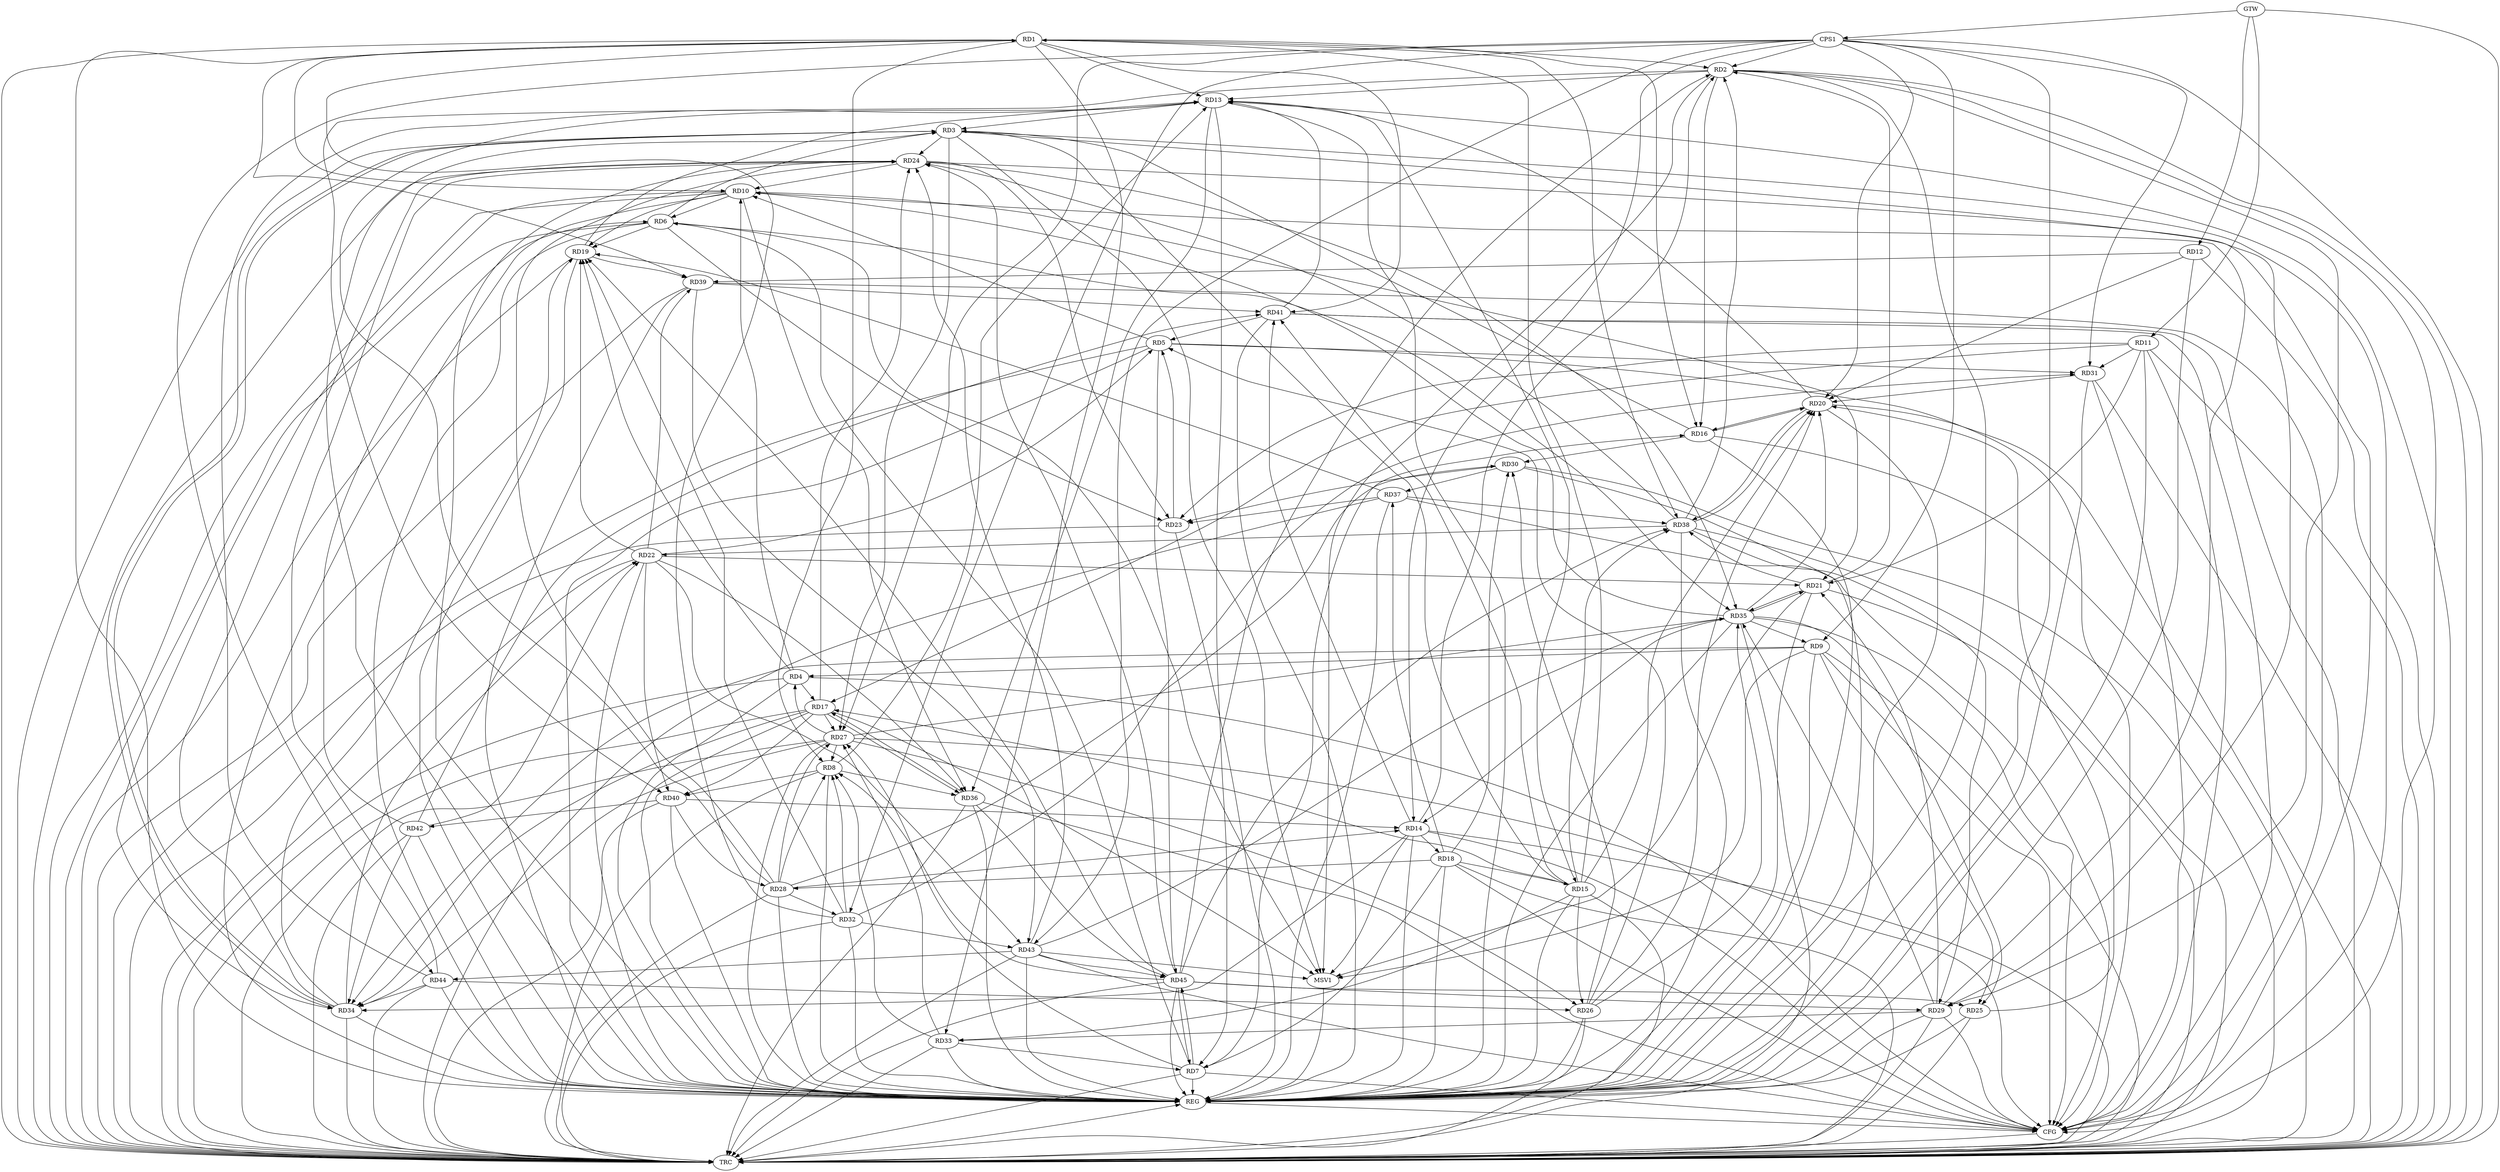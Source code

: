 strict digraph G {
  RD1 [ label="RD1" ];
  RD2 [ label="RD2" ];
  RD3 [ label="RD3" ];
  RD4 [ label="RD4" ];
  RD5 [ label="RD5" ];
  RD6 [ label="RD6" ];
  RD7 [ label="RD7" ];
  RD8 [ label="RD8" ];
  RD9 [ label="RD9" ];
  RD10 [ label="RD10" ];
  RD11 [ label="RD11" ];
  RD12 [ label="RD12" ];
  RD13 [ label="RD13" ];
  RD14 [ label="RD14" ];
  RD15 [ label="RD15" ];
  RD16 [ label="RD16" ];
  RD17 [ label="RD17" ];
  RD18 [ label="RD18" ];
  RD19 [ label="RD19" ];
  RD20 [ label="RD20" ];
  RD21 [ label="RD21" ];
  RD22 [ label="RD22" ];
  RD23 [ label="RD23" ];
  RD24 [ label="RD24" ];
  RD25 [ label="RD25" ];
  RD26 [ label="RD26" ];
  RD27 [ label="RD27" ];
  RD28 [ label="RD28" ];
  RD29 [ label="RD29" ];
  RD30 [ label="RD30" ];
  RD31 [ label="RD31" ];
  RD32 [ label="RD32" ];
  RD33 [ label="RD33" ];
  RD34 [ label="RD34" ];
  RD35 [ label="RD35" ];
  RD36 [ label="RD36" ];
  RD37 [ label="RD37" ];
  RD38 [ label="RD38" ];
  RD39 [ label="RD39" ];
  RD40 [ label="RD40" ];
  RD41 [ label="RD41" ];
  RD42 [ label="RD42" ];
  RD43 [ label="RD43" ];
  RD44 [ label="RD44" ];
  RD45 [ label="RD45" ];
  CPS1 [ label="CPS1" ];
  GTW [ label="GTW" ];
  REG [ label="REG" ];
  CFG [ label="CFG" ];
  TRC [ label="TRC" ];
  MSV1 [ label="MSV1" ];
  RD1 -> RD2;
  RD1 -> RD8;
  RD1 -> RD10;
  RD1 -> RD13;
  RD15 -> RD1;
  RD1 -> RD16;
  RD32 -> RD1;
  RD1 -> RD33;
  RD1 -> RD38;
  RD1 -> RD39;
  RD1 -> RD41;
  RD2 -> RD13;
  RD14 -> RD2;
  RD2 -> RD16;
  RD21 -> RD2;
  RD2 -> RD29;
  RD38 -> RD2;
  RD2 -> RD40;
  RD45 -> RD2;
  RD6 -> RD3;
  RD13 -> RD3;
  RD15 -> RD3;
  RD16 -> RD3;
  RD3 -> RD24;
  RD3 -> RD27;
  RD3 -> RD29;
  RD3 -> RD34;
  RD34 -> RD3;
  RD9 -> RD4;
  RD4 -> RD10;
  RD4 -> RD17;
  RD4 -> RD19;
  RD27 -> RD4;
  RD5 -> RD10;
  RD22 -> RD5;
  RD23 -> RD5;
  RD26 -> RD5;
  RD5 -> RD31;
  RD41 -> RD5;
  RD5 -> RD45;
  RD7 -> RD6;
  RD10 -> RD6;
  RD6 -> RD19;
  RD6 -> RD23;
  RD6 -> RD35;
  RD42 -> RD6;
  RD13 -> RD7;
  RD7 -> RD16;
  RD18 -> RD7;
  RD7 -> RD27;
  RD33 -> RD7;
  RD7 -> RD45;
  RD45 -> RD7;
  RD8 -> RD13;
  RD27 -> RD8;
  RD28 -> RD8;
  RD32 -> RD8;
  RD33 -> RD8;
  RD8 -> RD36;
  RD8 -> RD40;
  RD45 -> RD8;
  RD9 -> RD25;
  RD9 -> RD34;
  RD35 -> RD9;
  RD10 -> RD19;
  RD10 -> RD21;
  RD24 -> RD10;
  RD29 -> RD10;
  RD10 -> RD34;
  RD35 -> RD10;
  RD10 -> RD36;
  RD11 -> RD17;
  RD11 -> RD21;
  RD11 -> RD23;
  RD11 -> RD31;
  RD12 -> RD39;
  RD13 -> RD15;
  RD19 -> RD13;
  RD20 -> RD13;
  RD28 -> RD13;
  RD13 -> RD36;
  RD41 -> RD13;
  RD44 -> RD13;
  RD14 -> RD18;
  RD28 -> RD14;
  RD14 -> RD34;
  RD35 -> RD14;
  RD40 -> RD14;
  RD14 -> RD41;
  RD15 -> RD17;
  RD18 -> RD15;
  RD15 -> RD26;
  RD15 -> RD33;
  RD15 -> RD38;
  RD15 -> RD41;
  RD20 -> RD16;
  RD16 -> RD30;
  RD17 -> RD24;
  RD17 -> RD27;
  RD17 -> RD34;
  RD17 -> RD36;
  RD36 -> RD17;
  RD17 -> RD40;
  RD18 -> RD28;
  RD18 -> RD30;
  RD18 -> RD37;
  RD22 -> RD19;
  RD32 -> RD19;
  RD34 -> RD19;
  RD37 -> RD19;
  RD19 -> RD39;
  RD45 -> RD19;
  RD20 -> RD38;
  RD22 -> RD21;
  RD29 -> RD21;
  RD21 -> RD35;
  RD35 -> RD21;
  RD21 -> RD38;
  RD34 -> RD22;
  RD22 -> RD36;
  RD38 -> RD22;
  RD22 -> RD39;
  RD22 -> RD40;
  RD42 -> RD22;
  RD22 -> RD43;
  RD24 -> RD23;
  RD30 -> RD23;
  RD37 -> RD23;
  RD28 -> RD24;
  RD34 -> RD24;
  RD24 -> RD35;
  RD38 -> RD24;
  RD43 -> RD24;
  RD44 -> RD24;
  RD45 -> RD24;
  RD35 -> RD25;
  RD45 -> RD25;
  RD27 -> RD26;
  RD26 -> RD30;
  RD26 -> RD35;
  RD44 -> RD26;
  RD28 -> RD27;
  RD33 -> RD27;
  RD27 -> RD34;
  RD27 -> RD35;
  RD28 -> RD30;
  RD28 -> RD32;
  RD40 -> RD28;
  RD29 -> RD33;
  RD29 -> RD35;
  RD38 -> RD29;
  RD45 -> RD29;
  RD30 -> RD37;
  RD32 -> RD31;
  RD32 -> RD43;
  RD42 -> RD34;
  RD44 -> RD34;
  RD43 -> RD35;
  RD36 -> RD45;
  RD37 -> RD38;
  RD45 -> RD38;
  RD39 -> RD41;
  RD39 -> RD43;
  RD40 -> RD42;
  RD42 -> RD41;
  RD43 -> RD44;
  RD43 -> RD45;
  CPS1 -> RD31;
  CPS1 -> RD9;
  CPS1 -> RD32;
  CPS1 -> RD20;
  CPS1 -> RD27;
  CPS1 -> RD14;
  CPS1 -> RD43;
  CPS1 -> RD2;
  CPS1 -> RD44;
  GTW -> RD11;
  GTW -> RD12;
  GTW -> CPS1;
  RD1 -> REG;
  RD2 -> REG;
  RD3 -> REG;
  RD4 -> REG;
  RD5 -> REG;
  RD6 -> REG;
  RD7 -> REG;
  RD8 -> REG;
  RD9 -> REG;
  RD10 -> REG;
  RD11 -> REG;
  RD12 -> REG;
  RD13 -> REG;
  RD14 -> REG;
  RD15 -> REG;
  RD16 -> REG;
  RD17 -> REG;
  RD18 -> REG;
  RD19 -> REG;
  RD20 -> REG;
  RD21 -> REG;
  RD22 -> REG;
  RD23 -> REG;
  RD24 -> REG;
  RD25 -> REG;
  RD26 -> REG;
  RD27 -> REG;
  RD28 -> REG;
  RD29 -> REG;
  RD30 -> REG;
  RD31 -> REG;
  RD32 -> REG;
  RD33 -> REG;
  RD34 -> REG;
  RD35 -> REG;
  RD36 -> REG;
  RD37 -> REG;
  RD38 -> REG;
  RD39 -> REG;
  RD40 -> REG;
  RD41 -> REG;
  RD42 -> REG;
  RD43 -> REG;
  RD44 -> REG;
  RD45 -> REG;
  CPS1 -> REG;
  RD37 -> CFG;
  RD3 -> CFG;
  RD18 -> CFG;
  RD24 -> CFG;
  RD27 -> CFG;
  RD11 -> CFG;
  RD14 -> CFG;
  RD7 -> CFG;
  RD39 -> CFG;
  RD4 -> CFG;
  RD2 -> CFG;
  RD9 -> CFG;
  RD29 -> CFG;
  RD5 -> CFG;
  RD43 -> CFG;
  RD31 -> CFG;
  RD35 -> CFG;
  RD36 -> CFG;
  RD41 -> CFG;
  REG -> CFG;
  RD1 -> TRC;
  RD2 -> TRC;
  RD3 -> TRC;
  RD4 -> TRC;
  RD5 -> TRC;
  RD6 -> TRC;
  RD7 -> TRC;
  RD8 -> TRC;
  RD9 -> TRC;
  RD10 -> TRC;
  RD11 -> TRC;
  RD12 -> TRC;
  RD13 -> TRC;
  RD14 -> TRC;
  RD15 -> TRC;
  RD16 -> TRC;
  RD17 -> TRC;
  RD18 -> TRC;
  RD19 -> TRC;
  RD20 -> TRC;
  RD21 -> TRC;
  RD22 -> TRC;
  RD23 -> TRC;
  RD24 -> TRC;
  RD25 -> TRC;
  RD26 -> TRC;
  RD27 -> TRC;
  RD28 -> TRC;
  RD29 -> TRC;
  RD30 -> TRC;
  RD31 -> TRC;
  RD32 -> TRC;
  RD33 -> TRC;
  RD34 -> TRC;
  RD35 -> TRC;
  RD36 -> TRC;
  RD37 -> TRC;
  RD38 -> TRC;
  RD39 -> TRC;
  RD40 -> TRC;
  RD41 -> TRC;
  RD42 -> TRC;
  RD43 -> TRC;
  RD44 -> TRC;
  RD45 -> TRC;
  CPS1 -> TRC;
  GTW -> TRC;
  CFG -> TRC;
  TRC -> REG;
  RD35 -> RD20;
  RD31 -> RD20;
  RD15 -> RD20;
  RD12 -> RD20;
  RD25 -> RD20;
  RD38 -> RD20;
  RD16 -> RD20;
  RD26 -> RD20;
  RD2 -> MSV1;
  RD3 -> MSV1;
  RD6 -> MSV1;
  RD9 -> MSV1;
  RD14 -> MSV1;
  RD17 -> MSV1;
  RD21 -> MSV1;
  RD43 -> MSV1;
  MSV1 -> REG;
}
